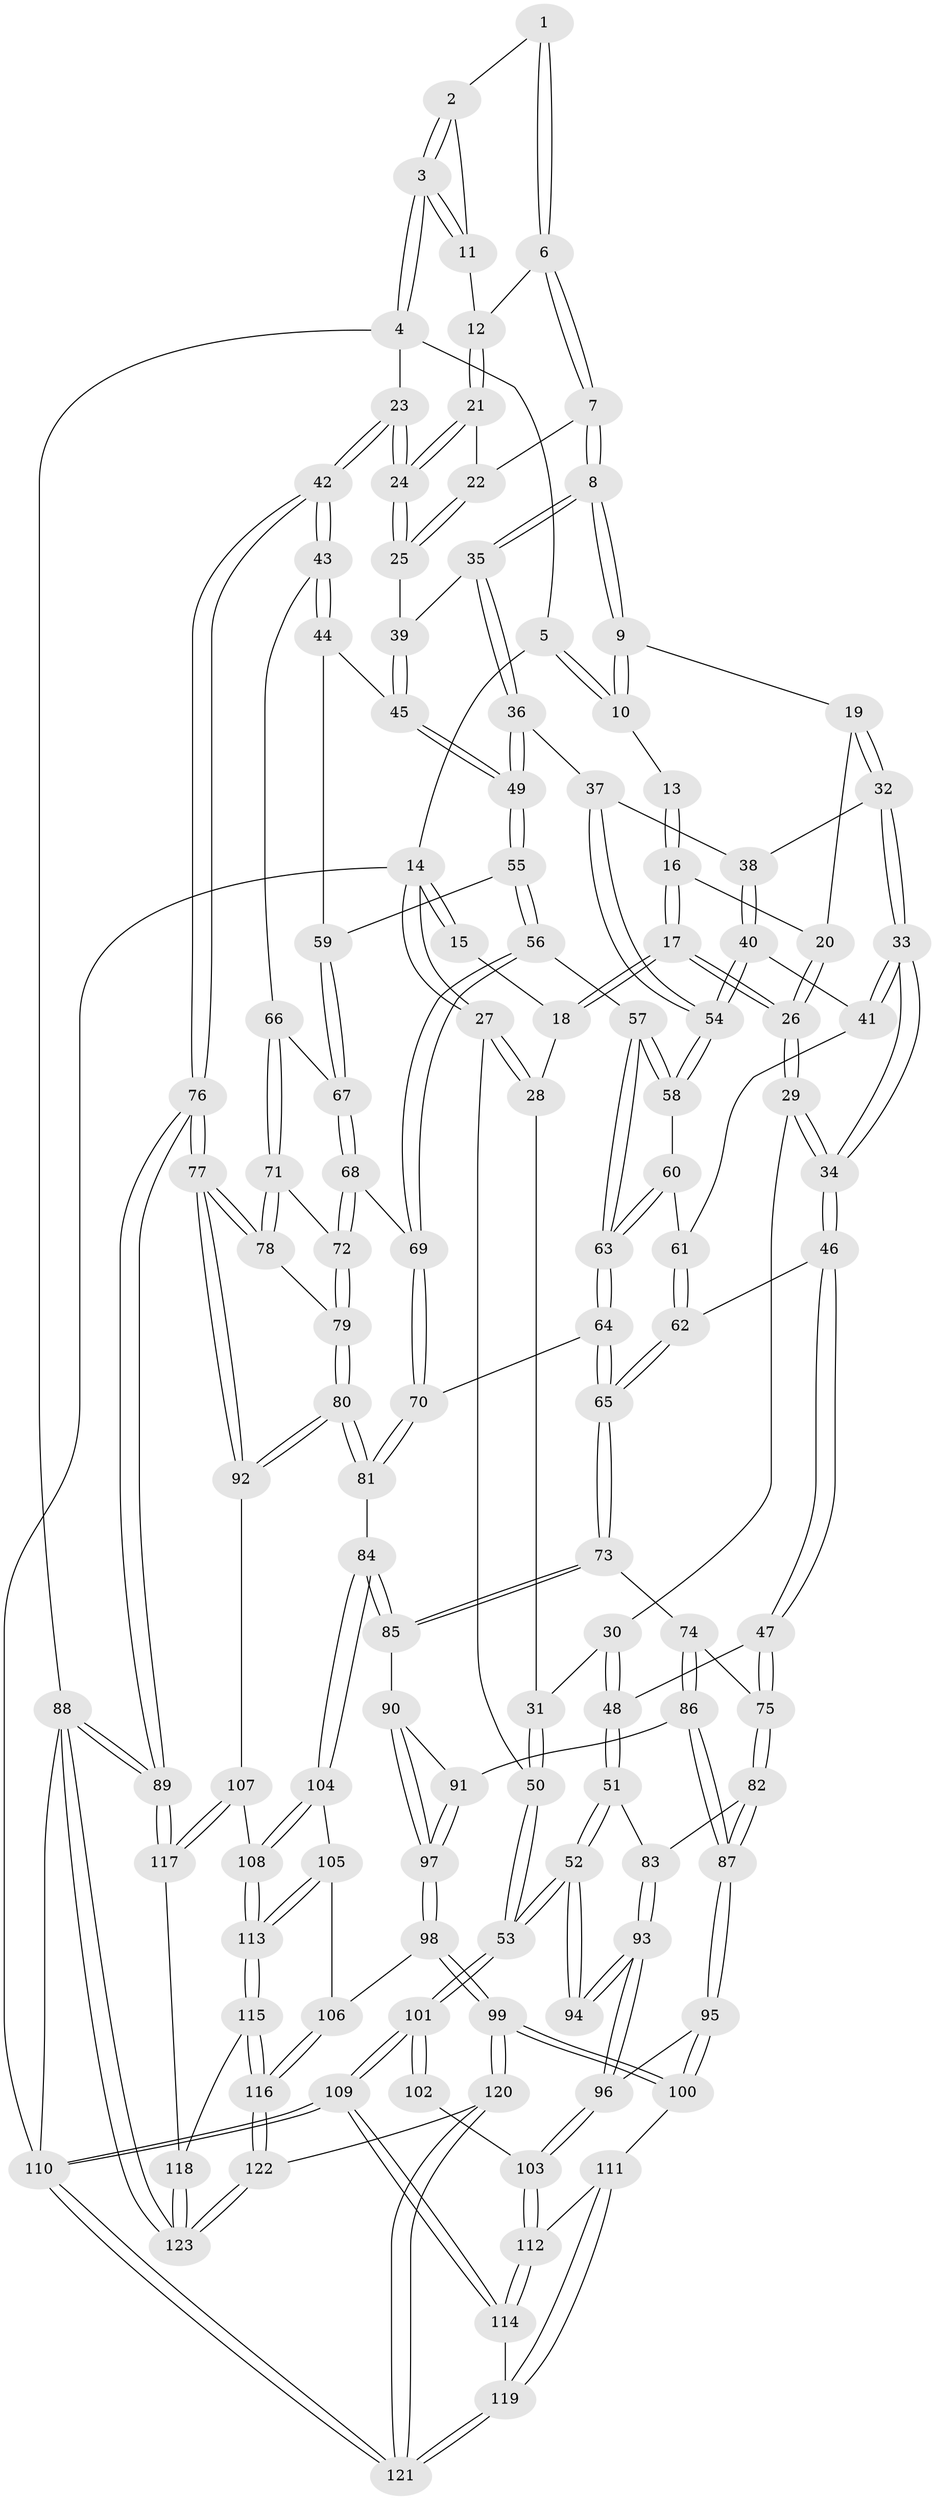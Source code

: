 // coarse degree distribution, {2: 0.14516129032258066, 4: 0.24193548387096775, 3: 0.5645161290322581, 5: 0.04838709677419355}
// Generated by graph-tools (version 1.1) at 2025/54/03/04/25 22:54:21]
// undirected, 123 vertices, 304 edges
graph export_dot {
  node [color=gray90,style=filled];
  1 [pos="+0.7233341499096507+0"];
  2 [pos="+0.9283278046977735+0.046208033840237986"];
  3 [pos="+1+0.17641947594852583"];
  4 [pos="+1+0.25151372804239147"];
  5 [pos="+0.7121748553174657+0"];
  6 [pos="+0.7267883171061167+0"];
  7 [pos="+0.664143848219639+0.22153760641437803"];
  8 [pos="+0.6446656085915434+0.2517728049337094"];
  9 [pos="+0.4040413446784034+0.18070029532287007"];
  10 [pos="+0.3671828163665814+0"];
  11 [pos="+0.8910755068347855+0.1695407458768636"];
  12 [pos="+0.86772742212212+0.16977186371878833"];
  13 [pos="+0.1269801147589959+0"];
  14 [pos="+0+0"];
  15 [pos="+0.09893741740445375+0"];
  16 [pos="+0.18365094234018942+0.16825910141480574"];
  17 [pos="+0.15917716183838077+0.2641655697106394"];
  18 [pos="+0.05946037141706039+0.23764588234120018"];
  19 [pos="+0.40350066006596114+0.1816480607455798"];
  20 [pos="+0.3285227127556983+0.20963721493283477"];
  21 [pos="+0.8446533599581562+0.23882379811965862"];
  22 [pos="+0.8444167066652766+0.23895116982320747"];
  23 [pos="+1+0.416830037414624"];
  24 [pos="+1+0.3798016951976422"];
  25 [pos="+0.8205295924341796+0.3197232156859087"];
  26 [pos="+0.18990255006579587+0.30163872690356347"];
  27 [pos="+0+0.3361981304287814"];
  28 [pos="+0.04193688377825004+0.24712451414161019"];
  29 [pos="+0.19268111606508326+0.33057278702185156"];
  30 [pos="+0.12002595722671913+0.37380439352114475"];
  31 [pos="+0.08788527870801913+0.3805548910891435"];
  32 [pos="+0.40136415977154893+0.2367937400418766"];
  33 [pos="+0.30583355967891096+0.4278622406790396"];
  34 [pos="+0.2871693814981127+0.4400073349657068"];
  35 [pos="+0.6486390471406166+0.28945452726116255"];
  36 [pos="+0.6327943894762453+0.32651169698432253"];
  37 [pos="+0.5922821253657382+0.36517527046199477"];
  38 [pos="+0.45617463214072945+0.3329475906640411"];
  39 [pos="+0.7776230182045919+0.35020681943662546"];
  40 [pos="+0.4426214969795022+0.4118296292304999"];
  41 [pos="+0.42802018009973813+0.42471237144961205"];
  42 [pos="+1+0.4215910116719435"];
  43 [pos="+1+0.4634927597116529"];
  44 [pos="+0.8066554794419045+0.40708242470635564"];
  45 [pos="+0.7967709633290879+0.39204630874384755"];
  46 [pos="+0.27536927615561524+0.4912582787250471"];
  47 [pos="+0.2484766584198968+0.531230316075771"];
  48 [pos="+0.1490609017824802+0.5377525172396134"];
  49 [pos="+0.6919468433762092+0.43946364592220055"];
  50 [pos="+0+0.5359122992883877"];
  51 [pos="+0.041672887558234194+0.5647771550594739"];
  52 [pos="+0+0.5730640858320764"];
  53 [pos="+0+0.5726881316191746"];
  54 [pos="+0.5688333845052953+0.40894814036990335"];
  55 [pos="+0.7070941813973897+0.48962220878616364"];
  56 [pos="+0.6903204375669275+0.5171901234844809"];
  57 [pos="+0.5725969458872141+0.48303981416392505"];
  58 [pos="+0.5677853202612759+0.4253025844676948"];
  59 [pos="+0.7630065714212495+0.47755222759329435"];
  60 [pos="+0.46222746307524853+0.47274408853074407"];
  61 [pos="+0.4485869996342047+0.46095046415095475"];
  62 [pos="+0.4046483736393394+0.5382799623959162"];
  63 [pos="+0.5190958058488118+0.5705580953790266"];
  64 [pos="+0.5156970079749443+0.5858421063907592"];
  65 [pos="+0.49961939259712873+0.6081581380775553"];
  66 [pos="+0.9213574093345678+0.515885898837037"];
  67 [pos="+0.8164809335711452+0.5251103234051663"];
  68 [pos="+0.7672878712699744+0.5929158085522953"];
  69 [pos="+0.6944980853526909+0.574839751705911"];
  70 [pos="+0.6841473123462282+0.5866748862578236"];
  71 [pos="+0.8709207489989746+0.6020471384962699"];
  72 [pos="+0.7868554053327345+0.6178458152986485"];
  73 [pos="+0.49518337648252597+0.6305931108141231"];
  74 [pos="+0.3637902307057258+0.6609461250634593"];
  75 [pos="+0.25810696438994657+0.5643152189728198"];
  76 [pos="+1+0.83633659955345"];
  77 [pos="+1+0.8020195340905956"];
  78 [pos="+0.882510574228057+0.6643959326704774"];
  79 [pos="+0.7891999035357575+0.6892136430496996"];
  80 [pos="+0.7628513860023477+0.7420503884002377"];
  81 [pos="+0.6743472376272748+0.6609596866172626"];
  82 [pos="+0.2217412007275887+0.6808406711492236"];
  83 [pos="+0.1877454058439723+0.7146750603486052"];
  84 [pos="+0.5520713657762523+0.7219861864253432"];
  85 [pos="+0.5286571149260879+0.7046536895367533"];
  86 [pos="+0.3420791806240574+0.7351442345505868"];
  87 [pos="+0.3267130472037056+0.7465821352866052"];
  88 [pos="+1+1"];
  89 [pos="+1+1"];
  90 [pos="+0.514979240901747+0.7153462072570802"];
  91 [pos="+0.39339073931700075+0.7613538561902901"];
  92 [pos="+0.7698485624888698+0.8105719330462627"];
  93 [pos="+0.1753385966707416+0.7485048909810053"];
  94 [pos="+0.16756869679032904+0.7461973631456132"];
  95 [pos="+0.3030890276673411+0.7917295297025717"];
  96 [pos="+0.1769065901052955+0.7568601209735815"];
  97 [pos="+0.4251909005685471+0.8420776425921392"];
  98 [pos="+0.4206822354177004+0.8871002649211076"];
  99 [pos="+0.3743577150918679+0.9286609568292059"];
  100 [pos="+0.3104756196732638+0.8772562648968678"];
  101 [pos="+0+0.6749239671217404"];
  102 [pos="+0.0587340472824871+0.7588641084022053"];
  103 [pos="+0.15263581303958065+0.8320067151878112"];
  104 [pos="+0.5718131609973661+0.7630193455237755"];
  105 [pos="+0.5282129308364807+0.8505530958926002"];
  106 [pos="+0.4899692166166916+0.877657637390331"];
  107 [pos="+0.7453633249717114+0.8363877791611373"];
  108 [pos="+0.7009925564025197+0.8366637455681318"];
  109 [pos="+0+0.9739404502394728"];
  110 [pos="+0+1"];
  111 [pos="+0.19184736428650243+0.8892737076852053"];
  112 [pos="+0.15100721664019748+0.8456124446541748"];
  113 [pos="+0.6109079441391366+0.9201778686898265"];
  114 [pos="+0+0.9663206283294524"];
  115 [pos="+0.5911721780528552+0.9725684576471127"];
  116 [pos="+0.576777141808875+0.9904380482584004"];
  117 [pos="+0.7521960540823285+0.8710494702437165"];
  118 [pos="+0.7425978964953116+0.9751719997566451"];
  119 [pos="+0.1827382015051733+0.9328370787819892"];
  120 [pos="+0.3900028793422443+1"];
  121 [pos="+0.16039312277370882+1"];
  122 [pos="+0.4925986239726917+1"];
  123 [pos="+0.8237925317588131+1"];
  1 -- 2;
  1 -- 6;
  1 -- 6;
  2 -- 3;
  2 -- 3;
  2 -- 11;
  3 -- 4;
  3 -- 4;
  3 -- 11;
  3 -- 11;
  4 -- 5;
  4 -- 23;
  4 -- 88;
  5 -- 10;
  5 -- 10;
  5 -- 14;
  6 -- 7;
  6 -- 7;
  6 -- 12;
  7 -- 8;
  7 -- 8;
  7 -- 22;
  8 -- 9;
  8 -- 9;
  8 -- 35;
  8 -- 35;
  9 -- 10;
  9 -- 10;
  9 -- 19;
  10 -- 13;
  11 -- 12;
  12 -- 21;
  12 -- 21;
  13 -- 16;
  13 -- 16;
  14 -- 15;
  14 -- 15;
  14 -- 27;
  14 -- 27;
  14 -- 110;
  15 -- 18;
  16 -- 17;
  16 -- 17;
  16 -- 20;
  17 -- 18;
  17 -- 18;
  17 -- 26;
  17 -- 26;
  18 -- 28;
  19 -- 20;
  19 -- 32;
  19 -- 32;
  20 -- 26;
  20 -- 26;
  21 -- 22;
  21 -- 24;
  21 -- 24;
  22 -- 25;
  22 -- 25;
  23 -- 24;
  23 -- 24;
  23 -- 42;
  23 -- 42;
  24 -- 25;
  24 -- 25;
  25 -- 39;
  26 -- 29;
  26 -- 29;
  27 -- 28;
  27 -- 28;
  27 -- 50;
  28 -- 31;
  29 -- 30;
  29 -- 34;
  29 -- 34;
  30 -- 31;
  30 -- 48;
  30 -- 48;
  31 -- 50;
  31 -- 50;
  32 -- 33;
  32 -- 33;
  32 -- 38;
  33 -- 34;
  33 -- 34;
  33 -- 41;
  33 -- 41;
  34 -- 46;
  34 -- 46;
  35 -- 36;
  35 -- 36;
  35 -- 39;
  36 -- 37;
  36 -- 49;
  36 -- 49;
  37 -- 38;
  37 -- 54;
  37 -- 54;
  38 -- 40;
  38 -- 40;
  39 -- 45;
  39 -- 45;
  40 -- 41;
  40 -- 54;
  40 -- 54;
  41 -- 61;
  42 -- 43;
  42 -- 43;
  42 -- 76;
  42 -- 76;
  43 -- 44;
  43 -- 44;
  43 -- 66;
  44 -- 45;
  44 -- 59;
  45 -- 49;
  45 -- 49;
  46 -- 47;
  46 -- 47;
  46 -- 62;
  47 -- 48;
  47 -- 75;
  47 -- 75;
  48 -- 51;
  48 -- 51;
  49 -- 55;
  49 -- 55;
  50 -- 53;
  50 -- 53;
  51 -- 52;
  51 -- 52;
  51 -- 83;
  52 -- 53;
  52 -- 53;
  52 -- 94;
  52 -- 94;
  53 -- 101;
  53 -- 101;
  54 -- 58;
  54 -- 58;
  55 -- 56;
  55 -- 56;
  55 -- 59;
  56 -- 57;
  56 -- 69;
  56 -- 69;
  57 -- 58;
  57 -- 58;
  57 -- 63;
  57 -- 63;
  58 -- 60;
  59 -- 67;
  59 -- 67;
  60 -- 61;
  60 -- 63;
  60 -- 63;
  61 -- 62;
  61 -- 62;
  62 -- 65;
  62 -- 65;
  63 -- 64;
  63 -- 64;
  64 -- 65;
  64 -- 65;
  64 -- 70;
  65 -- 73;
  65 -- 73;
  66 -- 67;
  66 -- 71;
  66 -- 71;
  67 -- 68;
  67 -- 68;
  68 -- 69;
  68 -- 72;
  68 -- 72;
  69 -- 70;
  69 -- 70;
  70 -- 81;
  70 -- 81;
  71 -- 72;
  71 -- 78;
  71 -- 78;
  72 -- 79;
  72 -- 79;
  73 -- 74;
  73 -- 85;
  73 -- 85;
  74 -- 75;
  74 -- 86;
  74 -- 86;
  75 -- 82;
  75 -- 82;
  76 -- 77;
  76 -- 77;
  76 -- 89;
  76 -- 89;
  77 -- 78;
  77 -- 78;
  77 -- 92;
  77 -- 92;
  78 -- 79;
  79 -- 80;
  79 -- 80;
  80 -- 81;
  80 -- 81;
  80 -- 92;
  80 -- 92;
  81 -- 84;
  82 -- 83;
  82 -- 87;
  82 -- 87;
  83 -- 93;
  83 -- 93;
  84 -- 85;
  84 -- 85;
  84 -- 104;
  84 -- 104;
  85 -- 90;
  86 -- 87;
  86 -- 87;
  86 -- 91;
  87 -- 95;
  87 -- 95;
  88 -- 89;
  88 -- 89;
  88 -- 123;
  88 -- 123;
  88 -- 110;
  89 -- 117;
  89 -- 117;
  90 -- 91;
  90 -- 97;
  90 -- 97;
  91 -- 97;
  91 -- 97;
  92 -- 107;
  93 -- 94;
  93 -- 94;
  93 -- 96;
  93 -- 96;
  95 -- 96;
  95 -- 100;
  95 -- 100;
  96 -- 103;
  96 -- 103;
  97 -- 98;
  97 -- 98;
  98 -- 99;
  98 -- 99;
  98 -- 106;
  99 -- 100;
  99 -- 100;
  99 -- 120;
  99 -- 120;
  100 -- 111;
  101 -- 102;
  101 -- 102;
  101 -- 109;
  101 -- 109;
  102 -- 103;
  103 -- 112;
  103 -- 112;
  104 -- 105;
  104 -- 108;
  104 -- 108;
  105 -- 106;
  105 -- 113;
  105 -- 113;
  106 -- 116;
  106 -- 116;
  107 -- 108;
  107 -- 117;
  107 -- 117;
  108 -- 113;
  108 -- 113;
  109 -- 110;
  109 -- 110;
  109 -- 114;
  109 -- 114;
  110 -- 121;
  110 -- 121;
  111 -- 112;
  111 -- 119;
  111 -- 119;
  112 -- 114;
  112 -- 114;
  113 -- 115;
  113 -- 115;
  114 -- 119;
  115 -- 116;
  115 -- 116;
  115 -- 118;
  116 -- 122;
  116 -- 122;
  117 -- 118;
  118 -- 123;
  118 -- 123;
  119 -- 121;
  119 -- 121;
  120 -- 121;
  120 -- 121;
  120 -- 122;
  122 -- 123;
  122 -- 123;
}
